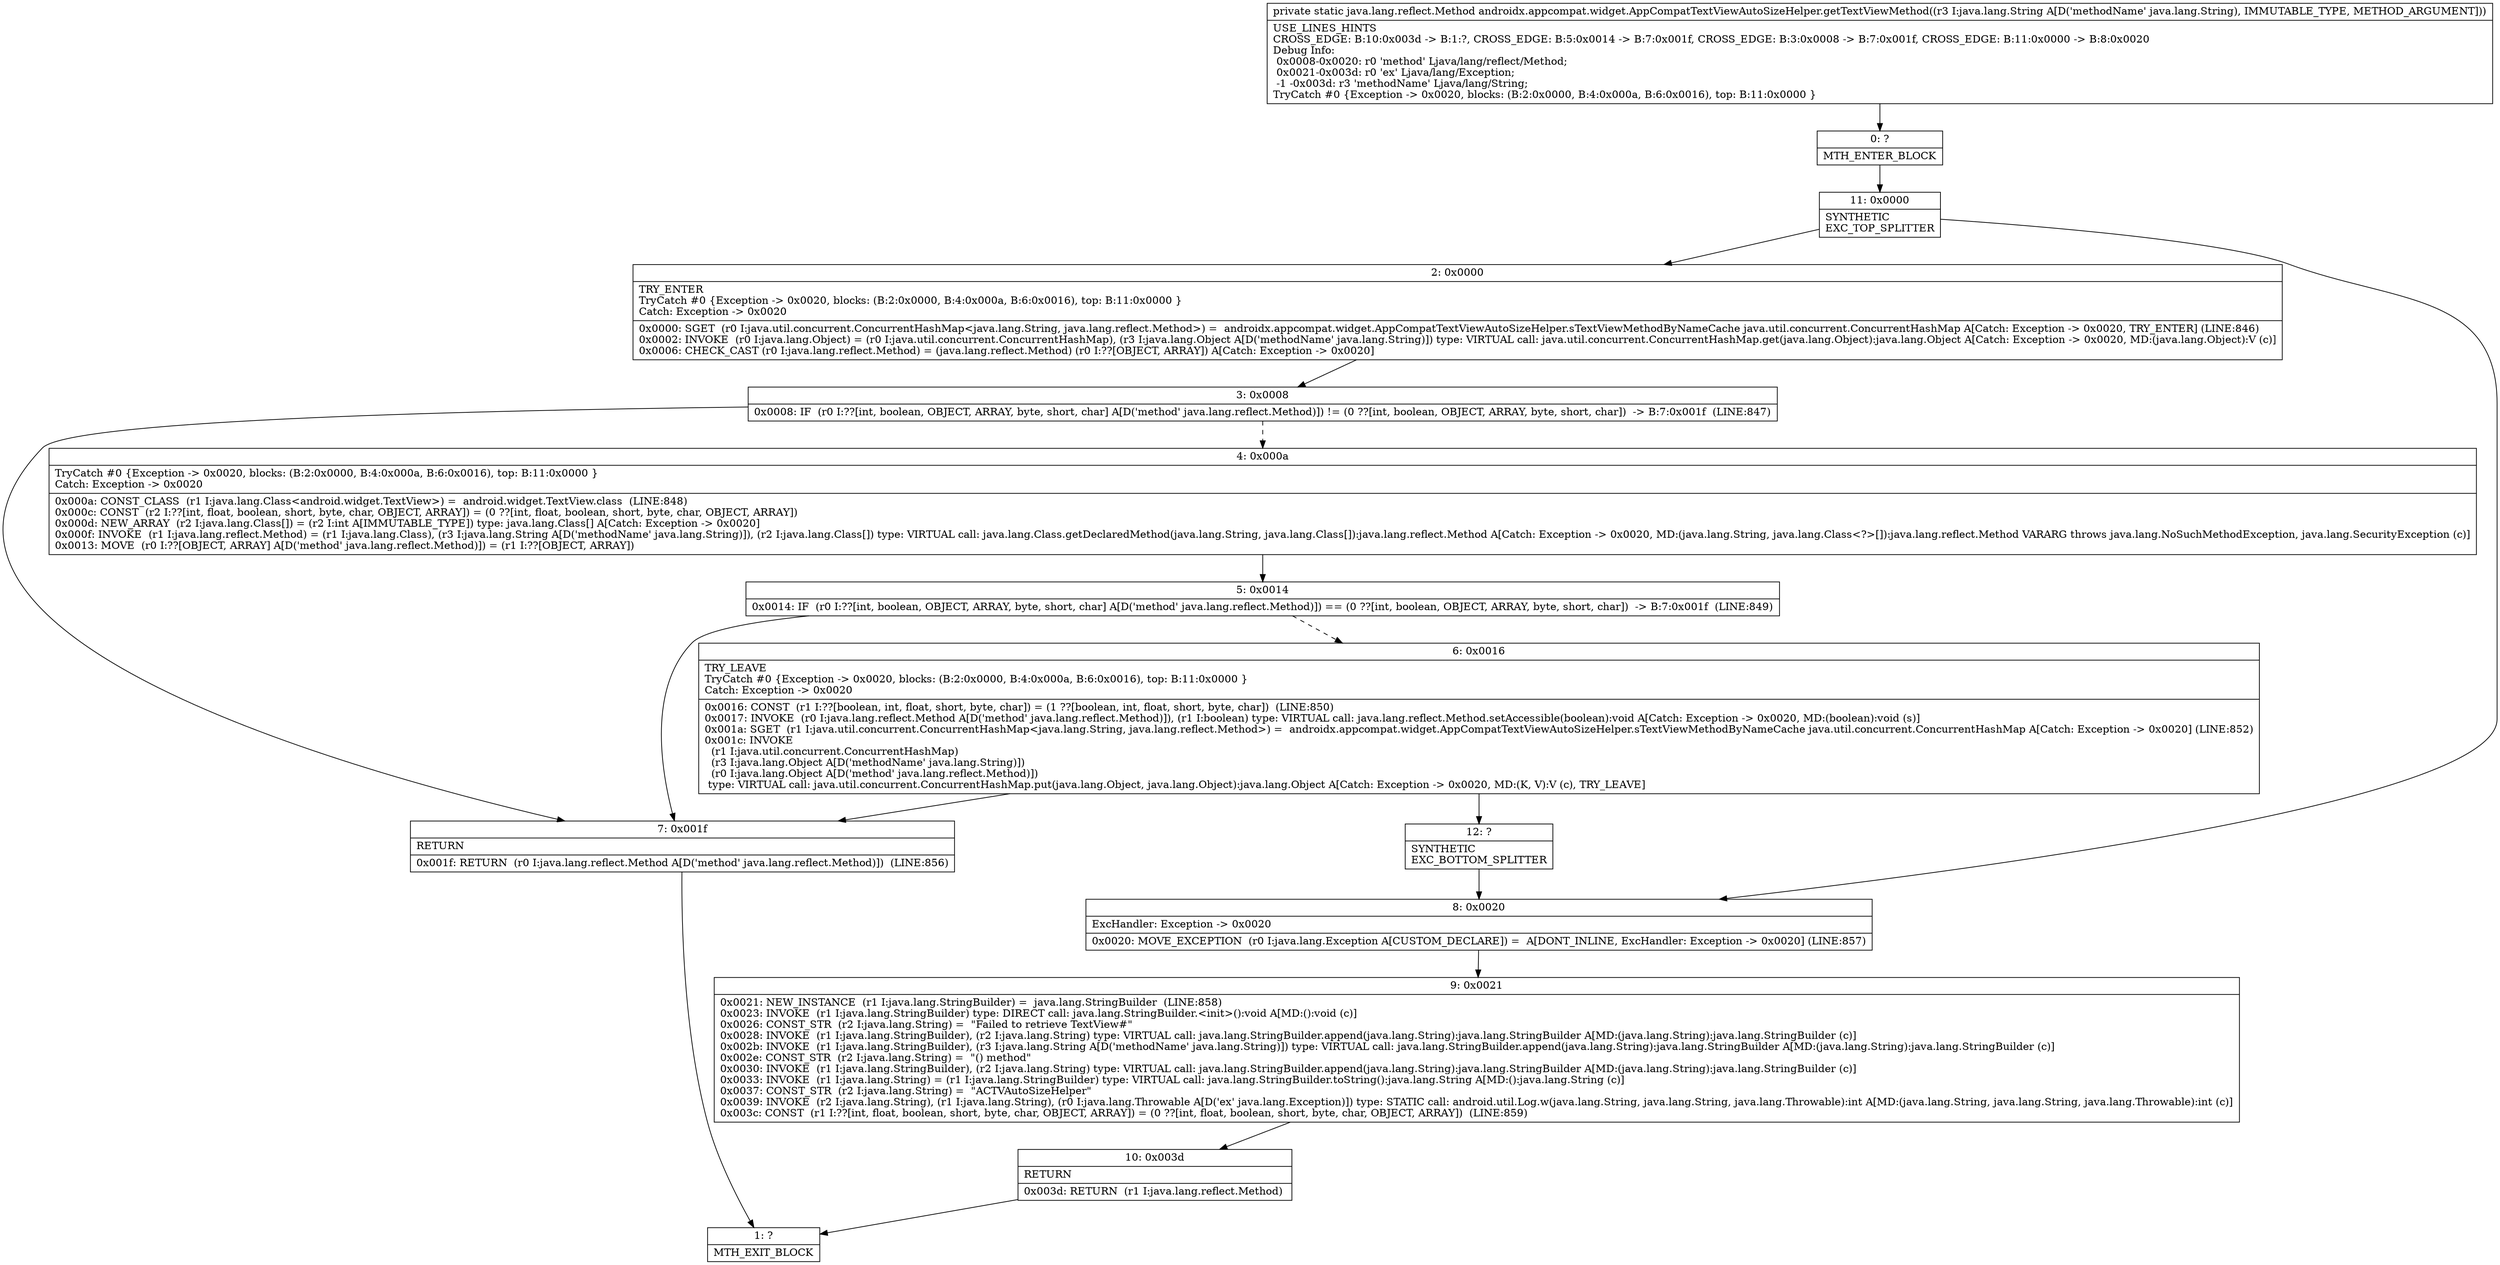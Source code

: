 digraph "CFG forandroidx.appcompat.widget.AppCompatTextViewAutoSizeHelper.getTextViewMethod(Ljava\/lang\/String;)Ljava\/lang\/reflect\/Method;" {
Node_0 [shape=record,label="{0\:\ ?|MTH_ENTER_BLOCK\l}"];
Node_11 [shape=record,label="{11\:\ 0x0000|SYNTHETIC\lEXC_TOP_SPLITTER\l}"];
Node_2 [shape=record,label="{2\:\ 0x0000|TRY_ENTER\lTryCatch #0 \{Exception \-\> 0x0020, blocks: (B:2:0x0000, B:4:0x000a, B:6:0x0016), top: B:11:0x0000 \}\lCatch: Exception \-\> 0x0020\l|0x0000: SGET  (r0 I:java.util.concurrent.ConcurrentHashMap\<java.lang.String, java.lang.reflect.Method\>) =  androidx.appcompat.widget.AppCompatTextViewAutoSizeHelper.sTextViewMethodByNameCache java.util.concurrent.ConcurrentHashMap A[Catch: Exception \-\> 0x0020, TRY_ENTER] (LINE:846)\l0x0002: INVOKE  (r0 I:java.lang.Object) = (r0 I:java.util.concurrent.ConcurrentHashMap), (r3 I:java.lang.Object A[D('methodName' java.lang.String)]) type: VIRTUAL call: java.util.concurrent.ConcurrentHashMap.get(java.lang.Object):java.lang.Object A[Catch: Exception \-\> 0x0020, MD:(java.lang.Object):V (c)]\l0x0006: CHECK_CAST (r0 I:java.lang.reflect.Method) = (java.lang.reflect.Method) (r0 I:??[OBJECT, ARRAY]) A[Catch: Exception \-\> 0x0020]\l}"];
Node_3 [shape=record,label="{3\:\ 0x0008|0x0008: IF  (r0 I:??[int, boolean, OBJECT, ARRAY, byte, short, char] A[D('method' java.lang.reflect.Method)]) != (0 ??[int, boolean, OBJECT, ARRAY, byte, short, char])  \-\> B:7:0x001f  (LINE:847)\l}"];
Node_4 [shape=record,label="{4\:\ 0x000a|TryCatch #0 \{Exception \-\> 0x0020, blocks: (B:2:0x0000, B:4:0x000a, B:6:0x0016), top: B:11:0x0000 \}\lCatch: Exception \-\> 0x0020\l|0x000a: CONST_CLASS  (r1 I:java.lang.Class\<android.widget.TextView\>) =  android.widget.TextView.class  (LINE:848)\l0x000c: CONST  (r2 I:??[int, float, boolean, short, byte, char, OBJECT, ARRAY]) = (0 ??[int, float, boolean, short, byte, char, OBJECT, ARRAY]) \l0x000d: NEW_ARRAY  (r2 I:java.lang.Class[]) = (r2 I:int A[IMMUTABLE_TYPE]) type: java.lang.Class[] A[Catch: Exception \-\> 0x0020]\l0x000f: INVOKE  (r1 I:java.lang.reflect.Method) = (r1 I:java.lang.Class), (r3 I:java.lang.String A[D('methodName' java.lang.String)]), (r2 I:java.lang.Class[]) type: VIRTUAL call: java.lang.Class.getDeclaredMethod(java.lang.String, java.lang.Class[]):java.lang.reflect.Method A[Catch: Exception \-\> 0x0020, MD:(java.lang.String, java.lang.Class\<?\>[]):java.lang.reflect.Method VARARG throws java.lang.NoSuchMethodException, java.lang.SecurityException (c)]\l0x0013: MOVE  (r0 I:??[OBJECT, ARRAY] A[D('method' java.lang.reflect.Method)]) = (r1 I:??[OBJECT, ARRAY]) \l}"];
Node_5 [shape=record,label="{5\:\ 0x0014|0x0014: IF  (r0 I:??[int, boolean, OBJECT, ARRAY, byte, short, char] A[D('method' java.lang.reflect.Method)]) == (0 ??[int, boolean, OBJECT, ARRAY, byte, short, char])  \-\> B:7:0x001f  (LINE:849)\l}"];
Node_6 [shape=record,label="{6\:\ 0x0016|TRY_LEAVE\lTryCatch #0 \{Exception \-\> 0x0020, blocks: (B:2:0x0000, B:4:0x000a, B:6:0x0016), top: B:11:0x0000 \}\lCatch: Exception \-\> 0x0020\l|0x0016: CONST  (r1 I:??[boolean, int, float, short, byte, char]) = (1 ??[boolean, int, float, short, byte, char])  (LINE:850)\l0x0017: INVOKE  (r0 I:java.lang.reflect.Method A[D('method' java.lang.reflect.Method)]), (r1 I:boolean) type: VIRTUAL call: java.lang.reflect.Method.setAccessible(boolean):void A[Catch: Exception \-\> 0x0020, MD:(boolean):void (s)]\l0x001a: SGET  (r1 I:java.util.concurrent.ConcurrentHashMap\<java.lang.String, java.lang.reflect.Method\>) =  androidx.appcompat.widget.AppCompatTextViewAutoSizeHelper.sTextViewMethodByNameCache java.util.concurrent.ConcurrentHashMap A[Catch: Exception \-\> 0x0020] (LINE:852)\l0x001c: INVOKE  \l  (r1 I:java.util.concurrent.ConcurrentHashMap)\l  (r3 I:java.lang.Object A[D('methodName' java.lang.String)])\l  (r0 I:java.lang.Object A[D('method' java.lang.reflect.Method)])\l type: VIRTUAL call: java.util.concurrent.ConcurrentHashMap.put(java.lang.Object, java.lang.Object):java.lang.Object A[Catch: Exception \-\> 0x0020, MD:(K, V):V (c), TRY_LEAVE]\l}"];
Node_12 [shape=record,label="{12\:\ ?|SYNTHETIC\lEXC_BOTTOM_SPLITTER\l}"];
Node_7 [shape=record,label="{7\:\ 0x001f|RETURN\l|0x001f: RETURN  (r0 I:java.lang.reflect.Method A[D('method' java.lang.reflect.Method)])  (LINE:856)\l}"];
Node_1 [shape=record,label="{1\:\ ?|MTH_EXIT_BLOCK\l}"];
Node_8 [shape=record,label="{8\:\ 0x0020|ExcHandler: Exception \-\> 0x0020\l|0x0020: MOVE_EXCEPTION  (r0 I:java.lang.Exception A[CUSTOM_DECLARE]) =  A[DONT_INLINE, ExcHandler: Exception \-\> 0x0020] (LINE:857)\l}"];
Node_9 [shape=record,label="{9\:\ 0x0021|0x0021: NEW_INSTANCE  (r1 I:java.lang.StringBuilder) =  java.lang.StringBuilder  (LINE:858)\l0x0023: INVOKE  (r1 I:java.lang.StringBuilder) type: DIRECT call: java.lang.StringBuilder.\<init\>():void A[MD:():void (c)]\l0x0026: CONST_STR  (r2 I:java.lang.String) =  \"Failed to retrieve TextView#\" \l0x0028: INVOKE  (r1 I:java.lang.StringBuilder), (r2 I:java.lang.String) type: VIRTUAL call: java.lang.StringBuilder.append(java.lang.String):java.lang.StringBuilder A[MD:(java.lang.String):java.lang.StringBuilder (c)]\l0x002b: INVOKE  (r1 I:java.lang.StringBuilder), (r3 I:java.lang.String A[D('methodName' java.lang.String)]) type: VIRTUAL call: java.lang.StringBuilder.append(java.lang.String):java.lang.StringBuilder A[MD:(java.lang.String):java.lang.StringBuilder (c)]\l0x002e: CONST_STR  (r2 I:java.lang.String) =  \"() method\" \l0x0030: INVOKE  (r1 I:java.lang.StringBuilder), (r2 I:java.lang.String) type: VIRTUAL call: java.lang.StringBuilder.append(java.lang.String):java.lang.StringBuilder A[MD:(java.lang.String):java.lang.StringBuilder (c)]\l0x0033: INVOKE  (r1 I:java.lang.String) = (r1 I:java.lang.StringBuilder) type: VIRTUAL call: java.lang.StringBuilder.toString():java.lang.String A[MD:():java.lang.String (c)]\l0x0037: CONST_STR  (r2 I:java.lang.String) =  \"ACTVAutoSizeHelper\" \l0x0039: INVOKE  (r2 I:java.lang.String), (r1 I:java.lang.String), (r0 I:java.lang.Throwable A[D('ex' java.lang.Exception)]) type: STATIC call: android.util.Log.w(java.lang.String, java.lang.String, java.lang.Throwable):int A[MD:(java.lang.String, java.lang.String, java.lang.Throwable):int (c)]\l0x003c: CONST  (r1 I:??[int, float, boolean, short, byte, char, OBJECT, ARRAY]) = (0 ??[int, float, boolean, short, byte, char, OBJECT, ARRAY])  (LINE:859)\l}"];
Node_10 [shape=record,label="{10\:\ 0x003d|RETURN\l|0x003d: RETURN  (r1 I:java.lang.reflect.Method) \l}"];
MethodNode[shape=record,label="{private static java.lang.reflect.Method androidx.appcompat.widget.AppCompatTextViewAutoSizeHelper.getTextViewMethod((r3 I:java.lang.String A[D('methodName' java.lang.String), IMMUTABLE_TYPE, METHOD_ARGUMENT]))  | USE_LINES_HINTS\lCROSS_EDGE: B:10:0x003d \-\> B:1:?, CROSS_EDGE: B:5:0x0014 \-\> B:7:0x001f, CROSS_EDGE: B:3:0x0008 \-\> B:7:0x001f, CROSS_EDGE: B:11:0x0000 \-\> B:8:0x0020\lDebug Info:\l  0x0008\-0x0020: r0 'method' Ljava\/lang\/reflect\/Method;\l  0x0021\-0x003d: r0 'ex' Ljava\/lang\/Exception;\l  \-1 \-0x003d: r3 'methodName' Ljava\/lang\/String;\lTryCatch #0 \{Exception \-\> 0x0020, blocks: (B:2:0x0000, B:4:0x000a, B:6:0x0016), top: B:11:0x0000 \}\l}"];
MethodNode -> Node_0;Node_0 -> Node_11;
Node_11 -> Node_2;
Node_11 -> Node_8;
Node_2 -> Node_3;
Node_3 -> Node_4[style=dashed];
Node_3 -> Node_7;
Node_4 -> Node_5;
Node_5 -> Node_6[style=dashed];
Node_5 -> Node_7;
Node_6 -> Node_7;
Node_6 -> Node_12;
Node_12 -> Node_8;
Node_7 -> Node_1;
Node_8 -> Node_9;
Node_9 -> Node_10;
Node_10 -> Node_1;
}

